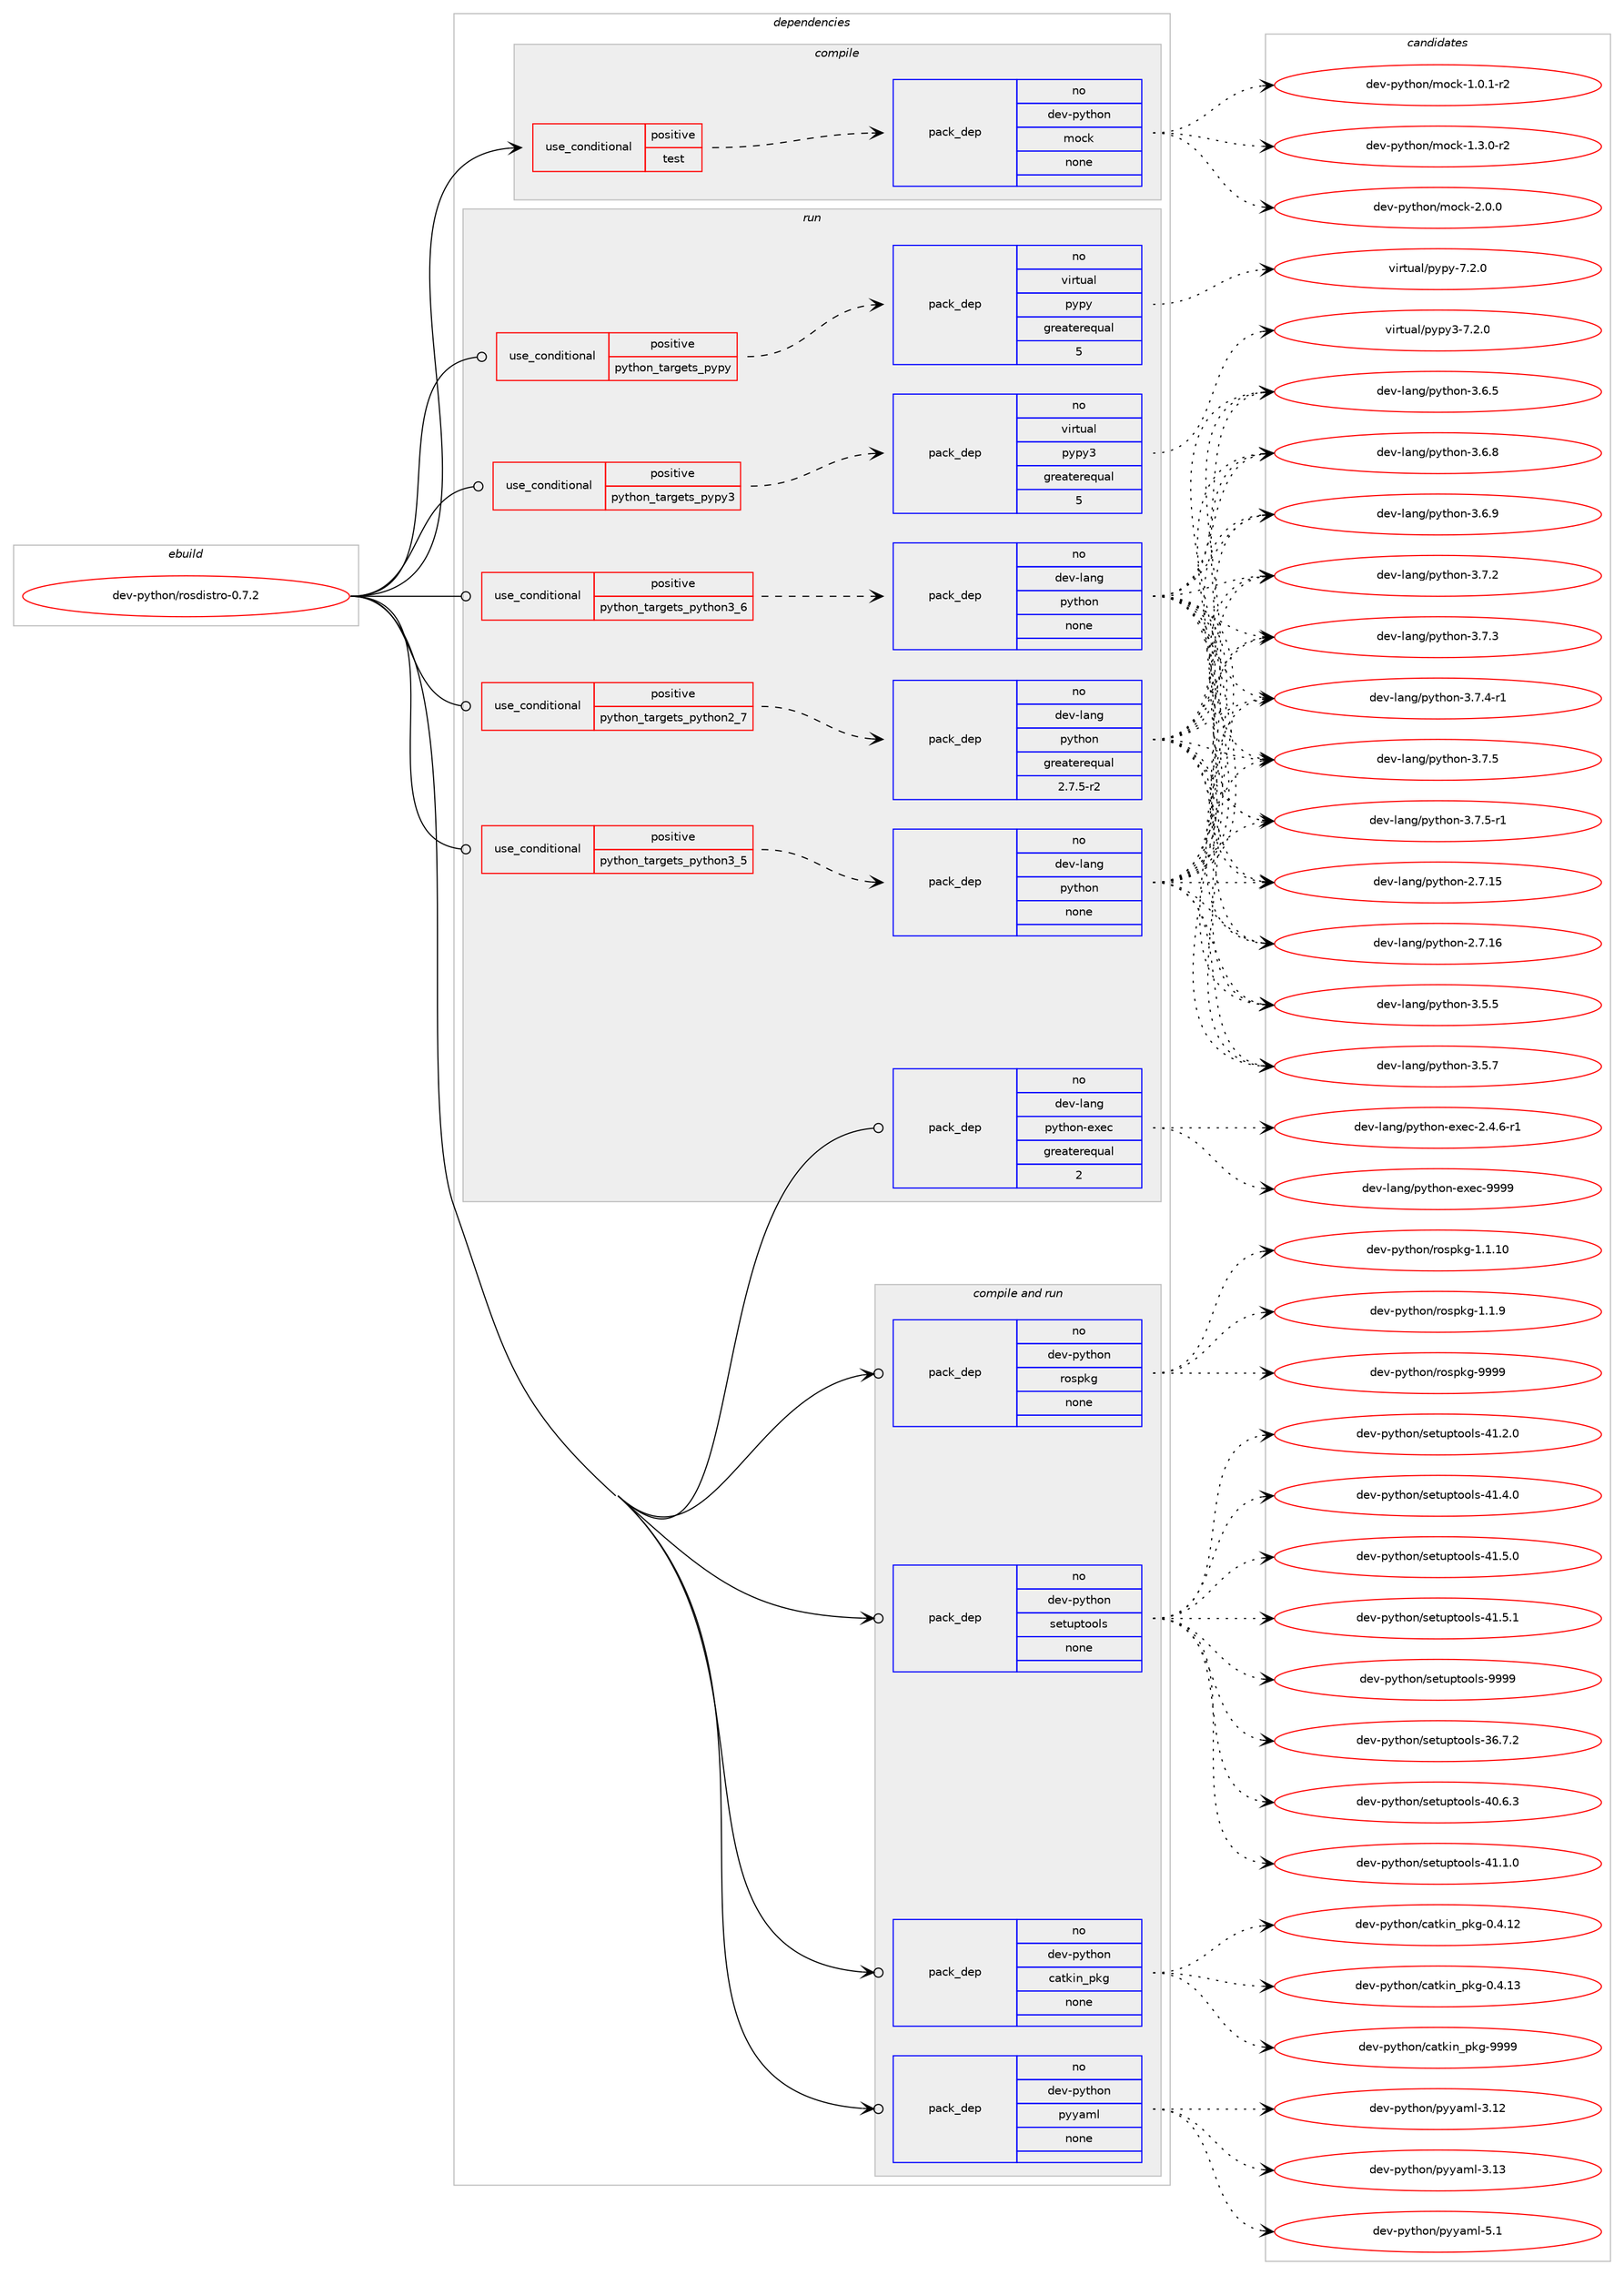 digraph prolog {

# *************
# Graph options
# *************

newrank=true;
concentrate=true;
compound=true;
graph [rankdir=LR,fontname=Helvetica,fontsize=10,ranksep=1.5];#, ranksep=2.5, nodesep=0.2];
edge  [arrowhead=vee];
node  [fontname=Helvetica,fontsize=10];

# **********
# The ebuild
# **********

subgraph cluster_leftcol {
color=gray;
rank=same;
label=<<i>ebuild</i>>;
id [label="dev-python/rosdistro-0.7.2", color=red, width=4, href="../dev-python/rosdistro-0.7.2.svg"];
}

# ****************
# The dependencies
# ****************

subgraph cluster_midcol {
color=gray;
label=<<i>dependencies</i>>;
subgraph cluster_compile {
fillcolor="#eeeeee";
style=filled;
label=<<i>compile</i>>;
subgraph cond148811 {
dependency635693 [label=<<TABLE BORDER="0" CELLBORDER="1" CELLSPACING="0" CELLPADDING="4"><TR><TD ROWSPAN="3" CELLPADDING="10">use_conditional</TD></TR><TR><TD>positive</TD></TR><TR><TD>test</TD></TR></TABLE>>, shape=none, color=red];
subgraph pack475001 {
dependency635694 [label=<<TABLE BORDER="0" CELLBORDER="1" CELLSPACING="0" CELLPADDING="4" WIDTH="220"><TR><TD ROWSPAN="6" CELLPADDING="30">pack_dep</TD></TR><TR><TD WIDTH="110">no</TD></TR><TR><TD>dev-python</TD></TR><TR><TD>mock</TD></TR><TR><TD>none</TD></TR><TR><TD></TD></TR></TABLE>>, shape=none, color=blue];
}
dependency635693:e -> dependency635694:w [weight=20,style="dashed",arrowhead="vee"];
}
id:e -> dependency635693:w [weight=20,style="solid",arrowhead="vee"];
}
subgraph cluster_compileandrun {
fillcolor="#eeeeee";
style=filled;
label=<<i>compile and run</i>>;
subgraph pack475002 {
dependency635695 [label=<<TABLE BORDER="0" CELLBORDER="1" CELLSPACING="0" CELLPADDING="4" WIDTH="220"><TR><TD ROWSPAN="6" CELLPADDING="30">pack_dep</TD></TR><TR><TD WIDTH="110">no</TD></TR><TR><TD>dev-python</TD></TR><TR><TD>catkin_pkg</TD></TR><TR><TD>none</TD></TR><TR><TD></TD></TR></TABLE>>, shape=none, color=blue];
}
id:e -> dependency635695:w [weight=20,style="solid",arrowhead="odotvee"];
subgraph pack475003 {
dependency635696 [label=<<TABLE BORDER="0" CELLBORDER="1" CELLSPACING="0" CELLPADDING="4" WIDTH="220"><TR><TD ROWSPAN="6" CELLPADDING="30">pack_dep</TD></TR><TR><TD WIDTH="110">no</TD></TR><TR><TD>dev-python</TD></TR><TR><TD>pyyaml</TD></TR><TR><TD>none</TD></TR><TR><TD></TD></TR></TABLE>>, shape=none, color=blue];
}
id:e -> dependency635696:w [weight=20,style="solid",arrowhead="odotvee"];
subgraph pack475004 {
dependency635697 [label=<<TABLE BORDER="0" CELLBORDER="1" CELLSPACING="0" CELLPADDING="4" WIDTH="220"><TR><TD ROWSPAN="6" CELLPADDING="30">pack_dep</TD></TR><TR><TD WIDTH="110">no</TD></TR><TR><TD>dev-python</TD></TR><TR><TD>rospkg</TD></TR><TR><TD>none</TD></TR><TR><TD></TD></TR></TABLE>>, shape=none, color=blue];
}
id:e -> dependency635697:w [weight=20,style="solid",arrowhead="odotvee"];
subgraph pack475005 {
dependency635698 [label=<<TABLE BORDER="0" CELLBORDER="1" CELLSPACING="0" CELLPADDING="4" WIDTH="220"><TR><TD ROWSPAN="6" CELLPADDING="30">pack_dep</TD></TR><TR><TD WIDTH="110">no</TD></TR><TR><TD>dev-python</TD></TR><TR><TD>setuptools</TD></TR><TR><TD>none</TD></TR><TR><TD></TD></TR></TABLE>>, shape=none, color=blue];
}
id:e -> dependency635698:w [weight=20,style="solid",arrowhead="odotvee"];
}
subgraph cluster_run {
fillcolor="#eeeeee";
style=filled;
label=<<i>run</i>>;
subgraph cond148812 {
dependency635699 [label=<<TABLE BORDER="0" CELLBORDER="1" CELLSPACING="0" CELLPADDING="4"><TR><TD ROWSPAN="3" CELLPADDING="10">use_conditional</TD></TR><TR><TD>positive</TD></TR><TR><TD>python_targets_pypy</TD></TR></TABLE>>, shape=none, color=red];
subgraph pack475006 {
dependency635700 [label=<<TABLE BORDER="0" CELLBORDER="1" CELLSPACING="0" CELLPADDING="4" WIDTH="220"><TR><TD ROWSPAN="6" CELLPADDING="30">pack_dep</TD></TR><TR><TD WIDTH="110">no</TD></TR><TR><TD>virtual</TD></TR><TR><TD>pypy</TD></TR><TR><TD>greaterequal</TD></TR><TR><TD>5</TD></TR></TABLE>>, shape=none, color=blue];
}
dependency635699:e -> dependency635700:w [weight=20,style="dashed",arrowhead="vee"];
}
id:e -> dependency635699:w [weight=20,style="solid",arrowhead="odot"];
subgraph cond148813 {
dependency635701 [label=<<TABLE BORDER="0" CELLBORDER="1" CELLSPACING="0" CELLPADDING="4"><TR><TD ROWSPAN="3" CELLPADDING="10">use_conditional</TD></TR><TR><TD>positive</TD></TR><TR><TD>python_targets_pypy3</TD></TR></TABLE>>, shape=none, color=red];
subgraph pack475007 {
dependency635702 [label=<<TABLE BORDER="0" CELLBORDER="1" CELLSPACING="0" CELLPADDING="4" WIDTH="220"><TR><TD ROWSPAN="6" CELLPADDING="30">pack_dep</TD></TR><TR><TD WIDTH="110">no</TD></TR><TR><TD>virtual</TD></TR><TR><TD>pypy3</TD></TR><TR><TD>greaterequal</TD></TR><TR><TD>5</TD></TR></TABLE>>, shape=none, color=blue];
}
dependency635701:e -> dependency635702:w [weight=20,style="dashed",arrowhead="vee"];
}
id:e -> dependency635701:w [weight=20,style="solid",arrowhead="odot"];
subgraph cond148814 {
dependency635703 [label=<<TABLE BORDER="0" CELLBORDER="1" CELLSPACING="0" CELLPADDING="4"><TR><TD ROWSPAN="3" CELLPADDING="10">use_conditional</TD></TR><TR><TD>positive</TD></TR><TR><TD>python_targets_python2_7</TD></TR></TABLE>>, shape=none, color=red];
subgraph pack475008 {
dependency635704 [label=<<TABLE BORDER="0" CELLBORDER="1" CELLSPACING="0" CELLPADDING="4" WIDTH="220"><TR><TD ROWSPAN="6" CELLPADDING="30">pack_dep</TD></TR><TR><TD WIDTH="110">no</TD></TR><TR><TD>dev-lang</TD></TR><TR><TD>python</TD></TR><TR><TD>greaterequal</TD></TR><TR><TD>2.7.5-r2</TD></TR></TABLE>>, shape=none, color=blue];
}
dependency635703:e -> dependency635704:w [weight=20,style="dashed",arrowhead="vee"];
}
id:e -> dependency635703:w [weight=20,style="solid",arrowhead="odot"];
subgraph cond148815 {
dependency635705 [label=<<TABLE BORDER="0" CELLBORDER="1" CELLSPACING="0" CELLPADDING="4"><TR><TD ROWSPAN="3" CELLPADDING="10">use_conditional</TD></TR><TR><TD>positive</TD></TR><TR><TD>python_targets_python3_5</TD></TR></TABLE>>, shape=none, color=red];
subgraph pack475009 {
dependency635706 [label=<<TABLE BORDER="0" CELLBORDER="1" CELLSPACING="0" CELLPADDING="4" WIDTH="220"><TR><TD ROWSPAN="6" CELLPADDING="30">pack_dep</TD></TR><TR><TD WIDTH="110">no</TD></TR><TR><TD>dev-lang</TD></TR><TR><TD>python</TD></TR><TR><TD>none</TD></TR><TR><TD></TD></TR></TABLE>>, shape=none, color=blue];
}
dependency635705:e -> dependency635706:w [weight=20,style="dashed",arrowhead="vee"];
}
id:e -> dependency635705:w [weight=20,style="solid",arrowhead="odot"];
subgraph cond148816 {
dependency635707 [label=<<TABLE BORDER="0" CELLBORDER="1" CELLSPACING="0" CELLPADDING="4"><TR><TD ROWSPAN="3" CELLPADDING="10">use_conditional</TD></TR><TR><TD>positive</TD></TR><TR><TD>python_targets_python3_6</TD></TR></TABLE>>, shape=none, color=red];
subgraph pack475010 {
dependency635708 [label=<<TABLE BORDER="0" CELLBORDER="1" CELLSPACING="0" CELLPADDING="4" WIDTH="220"><TR><TD ROWSPAN="6" CELLPADDING="30">pack_dep</TD></TR><TR><TD WIDTH="110">no</TD></TR><TR><TD>dev-lang</TD></TR><TR><TD>python</TD></TR><TR><TD>none</TD></TR><TR><TD></TD></TR></TABLE>>, shape=none, color=blue];
}
dependency635707:e -> dependency635708:w [weight=20,style="dashed",arrowhead="vee"];
}
id:e -> dependency635707:w [weight=20,style="solid",arrowhead="odot"];
subgraph pack475011 {
dependency635709 [label=<<TABLE BORDER="0" CELLBORDER="1" CELLSPACING="0" CELLPADDING="4" WIDTH="220"><TR><TD ROWSPAN="6" CELLPADDING="30">pack_dep</TD></TR><TR><TD WIDTH="110">no</TD></TR><TR><TD>dev-lang</TD></TR><TR><TD>python-exec</TD></TR><TR><TD>greaterequal</TD></TR><TR><TD>2</TD></TR></TABLE>>, shape=none, color=blue];
}
id:e -> dependency635709:w [weight=20,style="solid",arrowhead="odot"];
}
}

# **************
# The candidates
# **************

subgraph cluster_choices {
rank=same;
color=gray;
label=<<i>candidates</i>>;

subgraph choice475001 {
color=black;
nodesep=1;
choice1001011184511212111610411111047109111991074549464846494511450 [label="dev-python/mock-1.0.1-r2", color=red, width=4,href="../dev-python/mock-1.0.1-r2.svg"];
choice1001011184511212111610411111047109111991074549465146484511450 [label="dev-python/mock-1.3.0-r2", color=red, width=4,href="../dev-python/mock-1.3.0-r2.svg"];
choice100101118451121211161041111104710911199107455046484648 [label="dev-python/mock-2.0.0", color=red, width=4,href="../dev-python/mock-2.0.0.svg"];
dependency635694:e -> choice1001011184511212111610411111047109111991074549464846494511450:w [style=dotted,weight="100"];
dependency635694:e -> choice1001011184511212111610411111047109111991074549465146484511450:w [style=dotted,weight="100"];
dependency635694:e -> choice100101118451121211161041111104710911199107455046484648:w [style=dotted,weight="100"];
}
subgraph choice475002 {
color=black;
nodesep=1;
choice100101118451121211161041111104799971161071051109511210710345484652464950 [label="dev-python/catkin_pkg-0.4.12", color=red, width=4,href="../dev-python/catkin_pkg-0.4.12.svg"];
choice100101118451121211161041111104799971161071051109511210710345484652464951 [label="dev-python/catkin_pkg-0.4.13", color=red, width=4,href="../dev-python/catkin_pkg-0.4.13.svg"];
choice10010111845112121116104111110479997116107105110951121071034557575757 [label="dev-python/catkin_pkg-9999", color=red, width=4,href="../dev-python/catkin_pkg-9999.svg"];
dependency635695:e -> choice100101118451121211161041111104799971161071051109511210710345484652464950:w [style=dotted,weight="100"];
dependency635695:e -> choice100101118451121211161041111104799971161071051109511210710345484652464951:w [style=dotted,weight="100"];
dependency635695:e -> choice10010111845112121116104111110479997116107105110951121071034557575757:w [style=dotted,weight="100"];
}
subgraph choice475003 {
color=black;
nodesep=1;
choice1001011184511212111610411111047112121121971091084551464950 [label="dev-python/pyyaml-3.12", color=red, width=4,href="../dev-python/pyyaml-3.12.svg"];
choice1001011184511212111610411111047112121121971091084551464951 [label="dev-python/pyyaml-3.13", color=red, width=4,href="../dev-python/pyyaml-3.13.svg"];
choice10010111845112121116104111110471121211219710910845534649 [label="dev-python/pyyaml-5.1", color=red, width=4,href="../dev-python/pyyaml-5.1.svg"];
dependency635696:e -> choice1001011184511212111610411111047112121121971091084551464950:w [style=dotted,weight="100"];
dependency635696:e -> choice1001011184511212111610411111047112121121971091084551464951:w [style=dotted,weight="100"];
dependency635696:e -> choice10010111845112121116104111110471121211219710910845534649:w [style=dotted,weight="100"];
}
subgraph choice475004 {
color=black;
nodesep=1;
choice100101118451121211161041111104711411111511210710345494649464948 [label="dev-python/rospkg-1.1.10", color=red, width=4,href="../dev-python/rospkg-1.1.10.svg"];
choice1001011184511212111610411111047114111115112107103454946494657 [label="dev-python/rospkg-1.1.9", color=red, width=4,href="../dev-python/rospkg-1.1.9.svg"];
choice10010111845112121116104111110471141111151121071034557575757 [label="dev-python/rospkg-9999", color=red, width=4,href="../dev-python/rospkg-9999.svg"];
dependency635697:e -> choice100101118451121211161041111104711411111511210710345494649464948:w [style=dotted,weight="100"];
dependency635697:e -> choice1001011184511212111610411111047114111115112107103454946494657:w [style=dotted,weight="100"];
dependency635697:e -> choice10010111845112121116104111110471141111151121071034557575757:w [style=dotted,weight="100"];
}
subgraph choice475005 {
color=black;
nodesep=1;
choice100101118451121211161041111104711510111611711211611111110811545515446554650 [label="dev-python/setuptools-36.7.2", color=red, width=4,href="../dev-python/setuptools-36.7.2.svg"];
choice100101118451121211161041111104711510111611711211611111110811545524846544651 [label="dev-python/setuptools-40.6.3", color=red, width=4,href="../dev-python/setuptools-40.6.3.svg"];
choice100101118451121211161041111104711510111611711211611111110811545524946494648 [label="dev-python/setuptools-41.1.0", color=red, width=4,href="../dev-python/setuptools-41.1.0.svg"];
choice100101118451121211161041111104711510111611711211611111110811545524946504648 [label="dev-python/setuptools-41.2.0", color=red, width=4,href="../dev-python/setuptools-41.2.0.svg"];
choice100101118451121211161041111104711510111611711211611111110811545524946524648 [label="dev-python/setuptools-41.4.0", color=red, width=4,href="../dev-python/setuptools-41.4.0.svg"];
choice100101118451121211161041111104711510111611711211611111110811545524946534648 [label="dev-python/setuptools-41.5.0", color=red, width=4,href="../dev-python/setuptools-41.5.0.svg"];
choice100101118451121211161041111104711510111611711211611111110811545524946534649 [label="dev-python/setuptools-41.5.1", color=red, width=4,href="../dev-python/setuptools-41.5.1.svg"];
choice10010111845112121116104111110471151011161171121161111111081154557575757 [label="dev-python/setuptools-9999", color=red, width=4,href="../dev-python/setuptools-9999.svg"];
dependency635698:e -> choice100101118451121211161041111104711510111611711211611111110811545515446554650:w [style=dotted,weight="100"];
dependency635698:e -> choice100101118451121211161041111104711510111611711211611111110811545524846544651:w [style=dotted,weight="100"];
dependency635698:e -> choice100101118451121211161041111104711510111611711211611111110811545524946494648:w [style=dotted,weight="100"];
dependency635698:e -> choice100101118451121211161041111104711510111611711211611111110811545524946504648:w [style=dotted,weight="100"];
dependency635698:e -> choice100101118451121211161041111104711510111611711211611111110811545524946524648:w [style=dotted,weight="100"];
dependency635698:e -> choice100101118451121211161041111104711510111611711211611111110811545524946534648:w [style=dotted,weight="100"];
dependency635698:e -> choice100101118451121211161041111104711510111611711211611111110811545524946534649:w [style=dotted,weight="100"];
dependency635698:e -> choice10010111845112121116104111110471151011161171121161111111081154557575757:w [style=dotted,weight="100"];
}
subgraph choice475006 {
color=black;
nodesep=1;
choice1181051141161179710847112121112121455546504648 [label="virtual/pypy-7.2.0", color=red, width=4,href="../virtual/pypy-7.2.0.svg"];
dependency635700:e -> choice1181051141161179710847112121112121455546504648:w [style=dotted,weight="100"];
}
subgraph choice475007 {
color=black;
nodesep=1;
choice118105114116117971084711212111212151455546504648 [label="virtual/pypy3-7.2.0", color=red, width=4,href="../virtual/pypy3-7.2.0.svg"];
dependency635702:e -> choice118105114116117971084711212111212151455546504648:w [style=dotted,weight="100"];
}
subgraph choice475008 {
color=black;
nodesep=1;
choice10010111845108971101034711212111610411111045504655464953 [label="dev-lang/python-2.7.15", color=red, width=4,href="../dev-lang/python-2.7.15.svg"];
choice10010111845108971101034711212111610411111045504655464954 [label="dev-lang/python-2.7.16", color=red, width=4,href="../dev-lang/python-2.7.16.svg"];
choice100101118451089711010347112121116104111110455146534653 [label="dev-lang/python-3.5.5", color=red, width=4,href="../dev-lang/python-3.5.5.svg"];
choice100101118451089711010347112121116104111110455146534655 [label="dev-lang/python-3.5.7", color=red, width=4,href="../dev-lang/python-3.5.7.svg"];
choice100101118451089711010347112121116104111110455146544653 [label="dev-lang/python-3.6.5", color=red, width=4,href="../dev-lang/python-3.6.5.svg"];
choice100101118451089711010347112121116104111110455146544656 [label="dev-lang/python-3.6.8", color=red, width=4,href="../dev-lang/python-3.6.8.svg"];
choice100101118451089711010347112121116104111110455146544657 [label="dev-lang/python-3.6.9", color=red, width=4,href="../dev-lang/python-3.6.9.svg"];
choice100101118451089711010347112121116104111110455146554650 [label="dev-lang/python-3.7.2", color=red, width=4,href="../dev-lang/python-3.7.2.svg"];
choice100101118451089711010347112121116104111110455146554651 [label="dev-lang/python-3.7.3", color=red, width=4,href="../dev-lang/python-3.7.3.svg"];
choice1001011184510897110103471121211161041111104551465546524511449 [label="dev-lang/python-3.7.4-r1", color=red, width=4,href="../dev-lang/python-3.7.4-r1.svg"];
choice100101118451089711010347112121116104111110455146554653 [label="dev-lang/python-3.7.5", color=red, width=4,href="../dev-lang/python-3.7.5.svg"];
choice1001011184510897110103471121211161041111104551465546534511449 [label="dev-lang/python-3.7.5-r1", color=red, width=4,href="../dev-lang/python-3.7.5-r1.svg"];
dependency635704:e -> choice10010111845108971101034711212111610411111045504655464953:w [style=dotted,weight="100"];
dependency635704:e -> choice10010111845108971101034711212111610411111045504655464954:w [style=dotted,weight="100"];
dependency635704:e -> choice100101118451089711010347112121116104111110455146534653:w [style=dotted,weight="100"];
dependency635704:e -> choice100101118451089711010347112121116104111110455146534655:w [style=dotted,weight="100"];
dependency635704:e -> choice100101118451089711010347112121116104111110455146544653:w [style=dotted,weight="100"];
dependency635704:e -> choice100101118451089711010347112121116104111110455146544656:w [style=dotted,weight="100"];
dependency635704:e -> choice100101118451089711010347112121116104111110455146544657:w [style=dotted,weight="100"];
dependency635704:e -> choice100101118451089711010347112121116104111110455146554650:w [style=dotted,weight="100"];
dependency635704:e -> choice100101118451089711010347112121116104111110455146554651:w [style=dotted,weight="100"];
dependency635704:e -> choice1001011184510897110103471121211161041111104551465546524511449:w [style=dotted,weight="100"];
dependency635704:e -> choice100101118451089711010347112121116104111110455146554653:w [style=dotted,weight="100"];
dependency635704:e -> choice1001011184510897110103471121211161041111104551465546534511449:w [style=dotted,weight="100"];
}
subgraph choice475009 {
color=black;
nodesep=1;
choice10010111845108971101034711212111610411111045504655464953 [label="dev-lang/python-2.7.15", color=red, width=4,href="../dev-lang/python-2.7.15.svg"];
choice10010111845108971101034711212111610411111045504655464954 [label="dev-lang/python-2.7.16", color=red, width=4,href="../dev-lang/python-2.7.16.svg"];
choice100101118451089711010347112121116104111110455146534653 [label="dev-lang/python-3.5.5", color=red, width=4,href="../dev-lang/python-3.5.5.svg"];
choice100101118451089711010347112121116104111110455146534655 [label="dev-lang/python-3.5.7", color=red, width=4,href="../dev-lang/python-3.5.7.svg"];
choice100101118451089711010347112121116104111110455146544653 [label="dev-lang/python-3.6.5", color=red, width=4,href="../dev-lang/python-3.6.5.svg"];
choice100101118451089711010347112121116104111110455146544656 [label="dev-lang/python-3.6.8", color=red, width=4,href="../dev-lang/python-3.6.8.svg"];
choice100101118451089711010347112121116104111110455146544657 [label="dev-lang/python-3.6.9", color=red, width=4,href="../dev-lang/python-3.6.9.svg"];
choice100101118451089711010347112121116104111110455146554650 [label="dev-lang/python-3.7.2", color=red, width=4,href="../dev-lang/python-3.7.2.svg"];
choice100101118451089711010347112121116104111110455146554651 [label="dev-lang/python-3.7.3", color=red, width=4,href="../dev-lang/python-3.7.3.svg"];
choice1001011184510897110103471121211161041111104551465546524511449 [label="dev-lang/python-3.7.4-r1", color=red, width=4,href="../dev-lang/python-3.7.4-r1.svg"];
choice100101118451089711010347112121116104111110455146554653 [label="dev-lang/python-3.7.5", color=red, width=4,href="../dev-lang/python-3.7.5.svg"];
choice1001011184510897110103471121211161041111104551465546534511449 [label="dev-lang/python-3.7.5-r1", color=red, width=4,href="../dev-lang/python-3.7.5-r1.svg"];
dependency635706:e -> choice10010111845108971101034711212111610411111045504655464953:w [style=dotted,weight="100"];
dependency635706:e -> choice10010111845108971101034711212111610411111045504655464954:w [style=dotted,weight="100"];
dependency635706:e -> choice100101118451089711010347112121116104111110455146534653:w [style=dotted,weight="100"];
dependency635706:e -> choice100101118451089711010347112121116104111110455146534655:w [style=dotted,weight="100"];
dependency635706:e -> choice100101118451089711010347112121116104111110455146544653:w [style=dotted,weight="100"];
dependency635706:e -> choice100101118451089711010347112121116104111110455146544656:w [style=dotted,weight="100"];
dependency635706:e -> choice100101118451089711010347112121116104111110455146544657:w [style=dotted,weight="100"];
dependency635706:e -> choice100101118451089711010347112121116104111110455146554650:w [style=dotted,weight="100"];
dependency635706:e -> choice100101118451089711010347112121116104111110455146554651:w [style=dotted,weight="100"];
dependency635706:e -> choice1001011184510897110103471121211161041111104551465546524511449:w [style=dotted,weight="100"];
dependency635706:e -> choice100101118451089711010347112121116104111110455146554653:w [style=dotted,weight="100"];
dependency635706:e -> choice1001011184510897110103471121211161041111104551465546534511449:w [style=dotted,weight="100"];
}
subgraph choice475010 {
color=black;
nodesep=1;
choice10010111845108971101034711212111610411111045504655464953 [label="dev-lang/python-2.7.15", color=red, width=4,href="../dev-lang/python-2.7.15.svg"];
choice10010111845108971101034711212111610411111045504655464954 [label="dev-lang/python-2.7.16", color=red, width=4,href="../dev-lang/python-2.7.16.svg"];
choice100101118451089711010347112121116104111110455146534653 [label="dev-lang/python-3.5.5", color=red, width=4,href="../dev-lang/python-3.5.5.svg"];
choice100101118451089711010347112121116104111110455146534655 [label="dev-lang/python-3.5.7", color=red, width=4,href="../dev-lang/python-3.5.7.svg"];
choice100101118451089711010347112121116104111110455146544653 [label="dev-lang/python-3.6.5", color=red, width=4,href="../dev-lang/python-3.6.5.svg"];
choice100101118451089711010347112121116104111110455146544656 [label="dev-lang/python-3.6.8", color=red, width=4,href="../dev-lang/python-3.6.8.svg"];
choice100101118451089711010347112121116104111110455146544657 [label="dev-lang/python-3.6.9", color=red, width=4,href="../dev-lang/python-3.6.9.svg"];
choice100101118451089711010347112121116104111110455146554650 [label="dev-lang/python-3.7.2", color=red, width=4,href="../dev-lang/python-3.7.2.svg"];
choice100101118451089711010347112121116104111110455146554651 [label="dev-lang/python-3.7.3", color=red, width=4,href="../dev-lang/python-3.7.3.svg"];
choice1001011184510897110103471121211161041111104551465546524511449 [label="dev-lang/python-3.7.4-r1", color=red, width=4,href="../dev-lang/python-3.7.4-r1.svg"];
choice100101118451089711010347112121116104111110455146554653 [label="dev-lang/python-3.7.5", color=red, width=4,href="../dev-lang/python-3.7.5.svg"];
choice1001011184510897110103471121211161041111104551465546534511449 [label="dev-lang/python-3.7.5-r1", color=red, width=4,href="../dev-lang/python-3.7.5-r1.svg"];
dependency635708:e -> choice10010111845108971101034711212111610411111045504655464953:w [style=dotted,weight="100"];
dependency635708:e -> choice10010111845108971101034711212111610411111045504655464954:w [style=dotted,weight="100"];
dependency635708:e -> choice100101118451089711010347112121116104111110455146534653:w [style=dotted,weight="100"];
dependency635708:e -> choice100101118451089711010347112121116104111110455146534655:w [style=dotted,weight="100"];
dependency635708:e -> choice100101118451089711010347112121116104111110455146544653:w [style=dotted,weight="100"];
dependency635708:e -> choice100101118451089711010347112121116104111110455146544656:w [style=dotted,weight="100"];
dependency635708:e -> choice100101118451089711010347112121116104111110455146544657:w [style=dotted,weight="100"];
dependency635708:e -> choice100101118451089711010347112121116104111110455146554650:w [style=dotted,weight="100"];
dependency635708:e -> choice100101118451089711010347112121116104111110455146554651:w [style=dotted,weight="100"];
dependency635708:e -> choice1001011184510897110103471121211161041111104551465546524511449:w [style=dotted,weight="100"];
dependency635708:e -> choice100101118451089711010347112121116104111110455146554653:w [style=dotted,weight="100"];
dependency635708:e -> choice1001011184510897110103471121211161041111104551465546534511449:w [style=dotted,weight="100"];
}
subgraph choice475011 {
color=black;
nodesep=1;
choice10010111845108971101034711212111610411111045101120101994550465246544511449 [label="dev-lang/python-exec-2.4.6-r1", color=red, width=4,href="../dev-lang/python-exec-2.4.6-r1.svg"];
choice10010111845108971101034711212111610411111045101120101994557575757 [label="dev-lang/python-exec-9999", color=red, width=4,href="../dev-lang/python-exec-9999.svg"];
dependency635709:e -> choice10010111845108971101034711212111610411111045101120101994550465246544511449:w [style=dotted,weight="100"];
dependency635709:e -> choice10010111845108971101034711212111610411111045101120101994557575757:w [style=dotted,weight="100"];
}
}

}
